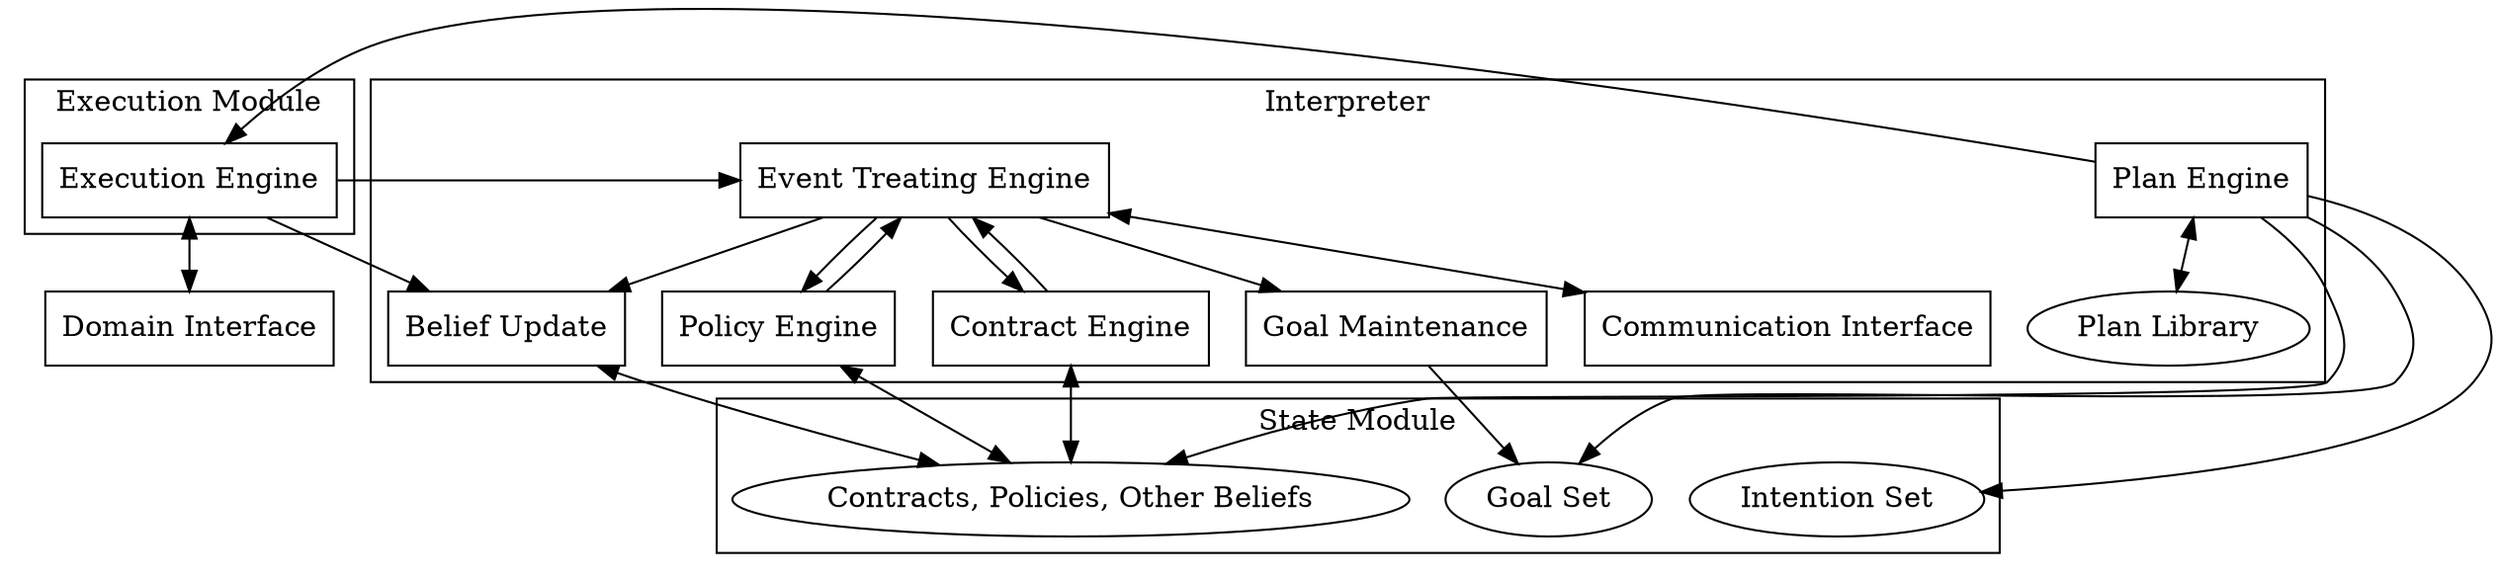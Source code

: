 digraph {
    node [shape = rectangle];
    "Domain Interface"
    subgraph cluster_Execution_Module {
        label = "Execution Module";
        "Execution Engine";
    }
    subgraph cluster_State_Module {
        label = "State Module";
        "Intention Set" [shape = oval];
        "Goal Set" [shape = oval];
        "Contracts, Policies, Other Beliefs" [shape = oval];
    }
    subgraph cluster_Interpreter {
        label = "Interpreter";
        "Plan Library" [shape = oval];
        "Plan Engine";
        "Goal Maintenance";
        "Contract Engine";
        "Policy Engine";
        "Event Treating Engine";
        "Belief Update";
        "Communication Interface";
    }

    "Execution Engine" -> "Domain Interface" [dir = both];
    "Execution Engine" -> "Belief Update";
    "Execution Engine" -> "Event Treating Engine";

    "Plan Engine" -> "Intention Set";
    "Plan Engine" -> "Plan Library" [dir = both];
    "Plan Engine" -> "Execution Engine";
    "Plan Engine" -> "Contracts, Policies, Other Beliefs";
    "Plan Engine" -> "Goal Set";

    "Goal Maintenance" -> "Goal Set";

    "Contract Engine" -> "Contracts, Policies, Other Beliefs" [dir = both];
    "Contract Engine" -> "Event Treating Engine";

    "Policy Engine" -> "Event Treating Engine";
    "Policy Engine" -> "Contracts, Policies, Other Beliefs" [dir = both];

    "Event Treating Engine" -> "Policy Engine";
    "Event Treating Engine" -> "Contract Engine";
    "Event Treating Engine" -> "Goal Maintenance";
    "Event Treating Engine" -> "Belief Update";
    "Event Treating Engine" -> "Communication Interface" [dir = both];

    "Belief Update" -> "Contracts, Policies, Other Beliefs" [dir = both];
}
